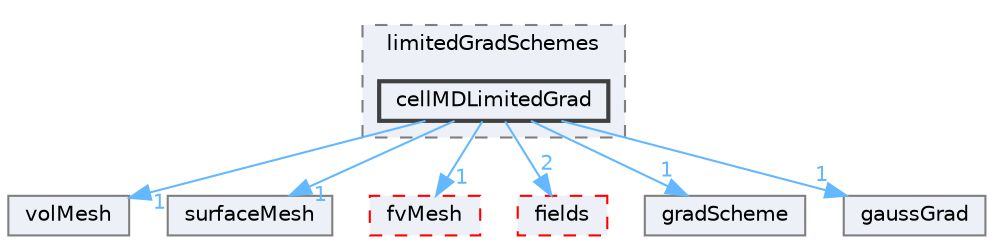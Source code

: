 digraph "src/finiteVolume/finiteVolume/gradSchemes/limitedGradSchemes/cellMDLimitedGrad"
{
 // LATEX_PDF_SIZE
  bgcolor="transparent";
  edge [fontname=Helvetica,fontsize=10,labelfontname=Helvetica,labelfontsize=10];
  node [fontname=Helvetica,fontsize=10,shape=box,height=0.2,width=0.4];
  compound=true
  subgraph clusterdir_fff497ac263f931389c898cdbfb5238e {
    graph [ bgcolor="#edf0f7", pencolor="grey50", label="limitedGradSchemes", fontname=Helvetica,fontsize=10 style="filled,dashed", URL="dir_fff497ac263f931389c898cdbfb5238e.html",tooltip=""]
  dir_20e3ed76996812a97e1aaff0e6b49d42 [label="cellMDLimitedGrad", fillcolor="#edf0f7", color="grey25", style="filled,bold", URL="dir_20e3ed76996812a97e1aaff0e6b49d42.html",tooltip=""];
  }
  dir_1a4209badf8dc5d7c181708103efea60 [label="volMesh", fillcolor="#edf0f7", color="grey50", style="filled", URL="dir_1a4209badf8dc5d7c181708103efea60.html",tooltip=""];
  dir_fdafd3b59310328ee40a940c9419d4db [label="surfaceMesh", fillcolor="#edf0f7", color="grey50", style="filled", URL="dir_fdafd3b59310328ee40a940c9419d4db.html",tooltip=""];
  dir_c382fa095c9c33d8673c0dd60aaef275 [label="fvMesh", fillcolor="#edf0f7", color="red", style="filled,dashed", URL="dir_c382fa095c9c33d8673c0dd60aaef275.html",tooltip=""];
  dir_25ab4a83a983f7bb7a38b7f63bb141b7 [label="fields", fillcolor="#edf0f7", color="red", style="filled,dashed", URL="dir_25ab4a83a983f7bb7a38b7f63bb141b7.html",tooltip=""];
  dir_34f6fdac462f96b744b53870896d634e [label="gradScheme", fillcolor="#edf0f7", color="grey50", style="filled", URL="dir_34f6fdac462f96b744b53870896d634e.html",tooltip=""];
  dir_88d539e89933277658cec4fd08ce15b4 [label="gaussGrad", fillcolor="#edf0f7", color="grey50", style="filled", URL="dir_88d539e89933277658cec4fd08ce15b4.html",tooltip=""];
  dir_20e3ed76996812a97e1aaff0e6b49d42->dir_1a4209badf8dc5d7c181708103efea60 [headlabel="1", labeldistance=1.5 headhref="dir_000425_004299.html" href="dir_000425_004299.html" color="steelblue1" fontcolor="steelblue1"];
  dir_20e3ed76996812a97e1aaff0e6b49d42->dir_25ab4a83a983f7bb7a38b7f63bb141b7 [headlabel="2", labeldistance=1.5 headhref="dir_000425_001332.html" href="dir_000425_001332.html" color="steelblue1" fontcolor="steelblue1"];
  dir_20e3ed76996812a97e1aaff0e6b49d42->dir_34f6fdac462f96b744b53870896d634e [headlabel="1", labeldistance=1.5 headhref="dir_000425_001670.html" href="dir_000425_001670.html" color="steelblue1" fontcolor="steelblue1"];
  dir_20e3ed76996812a97e1aaff0e6b49d42->dir_88d539e89933277658cec4fd08ce15b4 [headlabel="1", labeldistance=1.5 headhref="dir_000425_001595.html" href="dir_000425_001595.html" color="steelblue1" fontcolor="steelblue1"];
  dir_20e3ed76996812a97e1aaff0e6b49d42->dir_c382fa095c9c33d8673c0dd60aaef275 [headlabel="1", labeldistance=1.5 headhref="dir_000425_001544.html" href="dir_000425_001544.html" color="steelblue1" fontcolor="steelblue1"];
  dir_20e3ed76996812a97e1aaff0e6b49d42->dir_fdafd3b59310328ee40a940c9419d4db [headlabel="1", labeldistance=1.5 headhref="dir_000425_003854.html" href="dir_000425_003854.html" color="steelblue1" fontcolor="steelblue1"];
}
